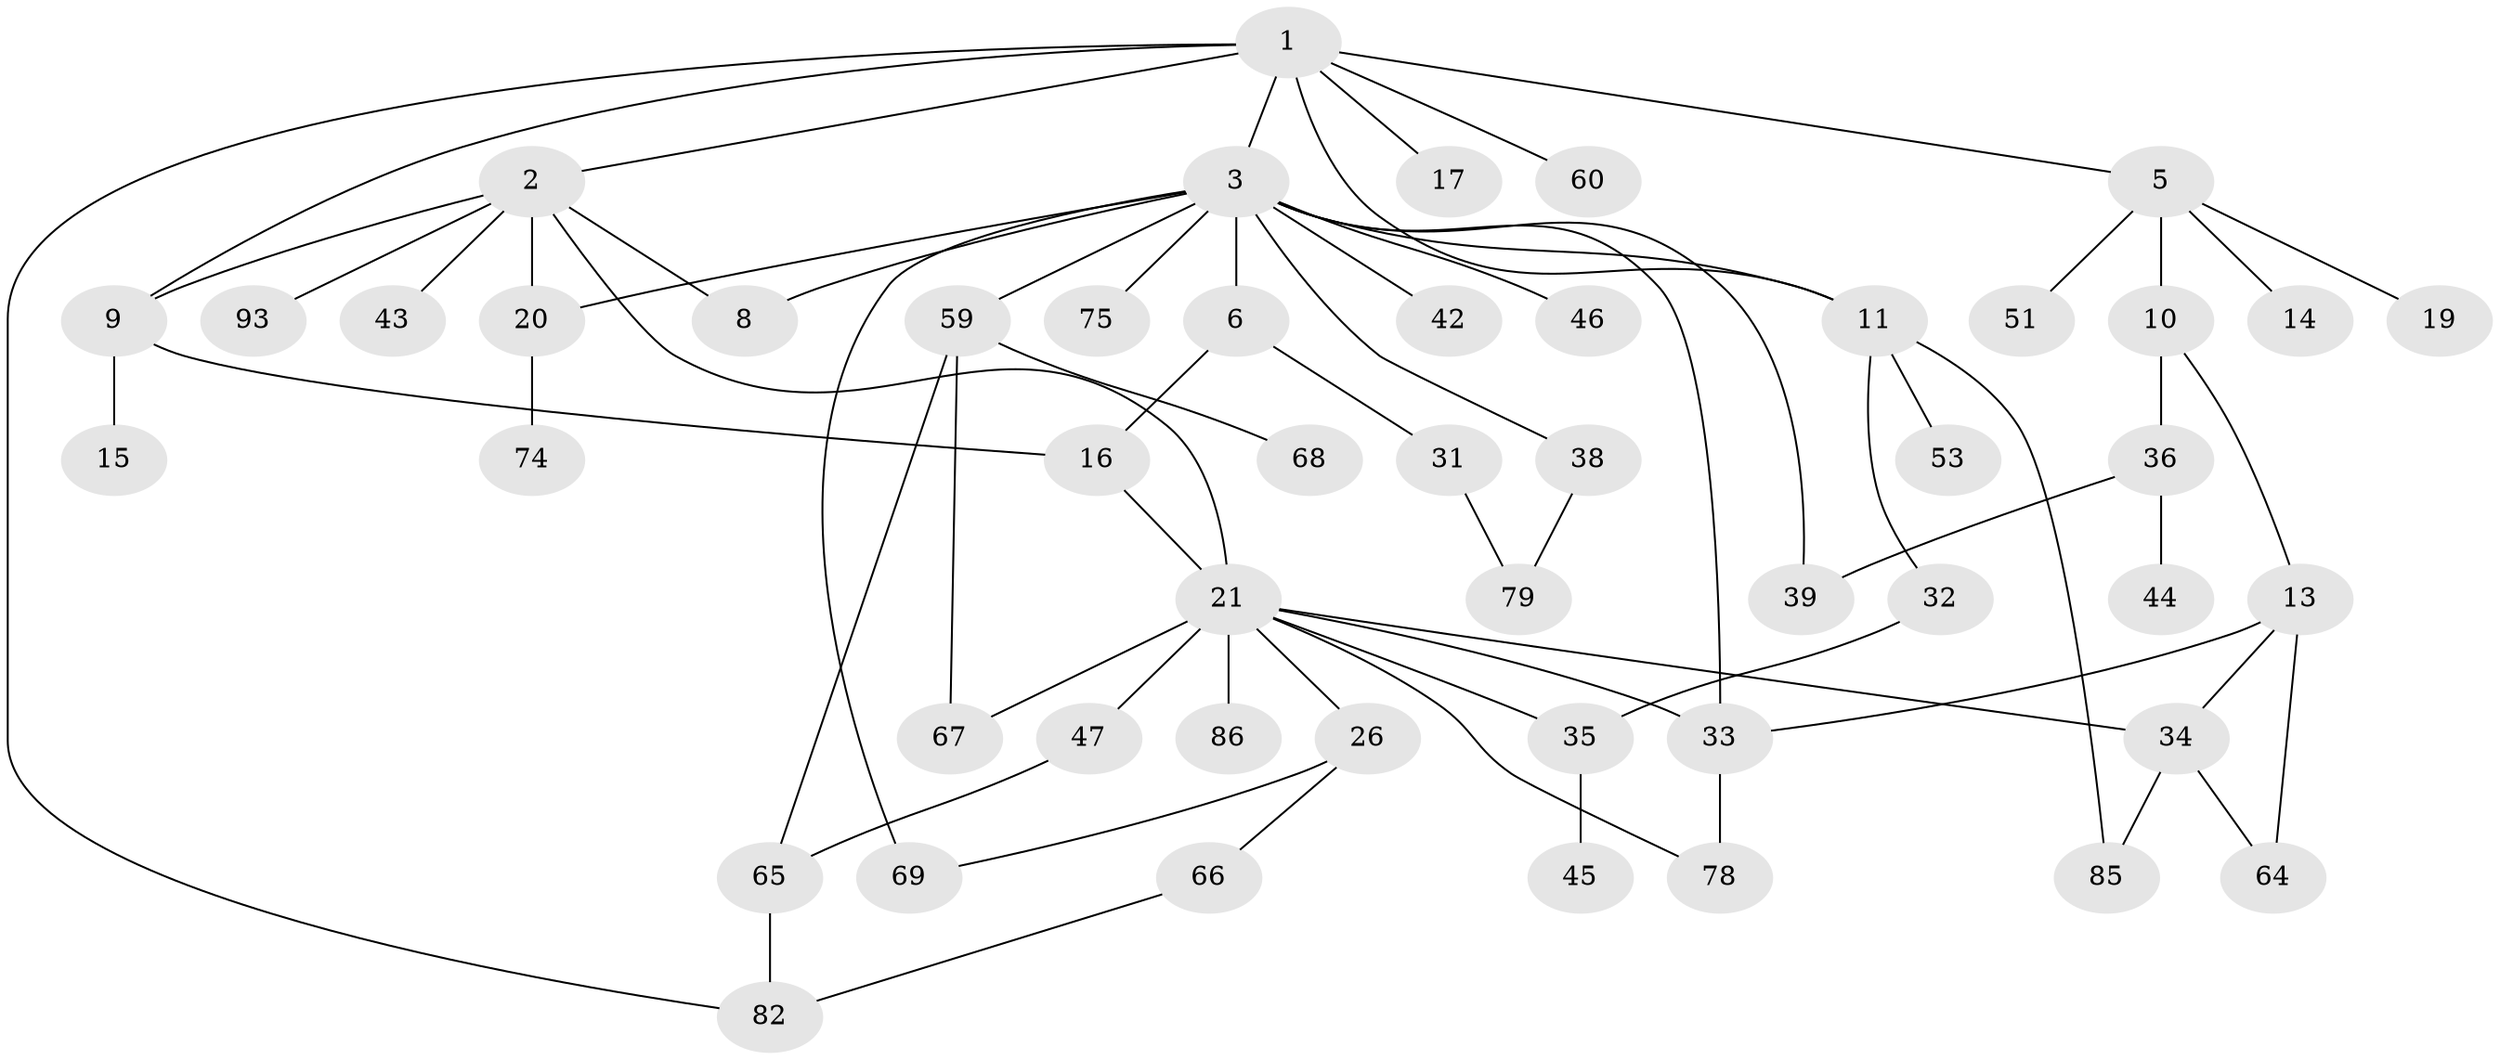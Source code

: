 // original degree distribution, {8: 0.009900990099009901, 7: 0.019801980198019802, 4: 0.06930693069306931, 6: 0.019801980198019802, 5: 0.0594059405940594, 3: 0.2079207920792079, 2: 0.32673267326732675, 1: 0.2871287128712871}
// Generated by graph-tools (version 1.1) at 2025/13/03/09/25 04:13:38]
// undirected, 50 vertices, 69 edges
graph export_dot {
graph [start="1"]
  node [color=gray90,style=filled];
  1 [super="+18"];
  2;
  3 [super="+4"];
  5;
  6;
  8 [super="+98"];
  9 [super="+76"];
  10 [super="+50+12"];
  11 [super="+29+101"];
  13;
  14;
  15;
  16 [super="+22"];
  17;
  19;
  20 [super="+30"];
  21 [super="+25+24+70+63"];
  26 [super="+52+48"];
  31 [super="+96"];
  32 [super="+49"];
  33 [super="+62+58"];
  34 [super="+61"];
  35 [super="+40"];
  36 [super="+94"];
  38 [super="+99"];
  39 [super="+41"];
  42;
  43;
  44;
  45 [super="+72"];
  46;
  47 [super="+54"];
  51;
  53 [super="+77"];
  59 [super="+84"];
  60;
  64 [super="+73"];
  65;
  66;
  67 [super="+88"];
  68;
  69 [super="+91"];
  74;
  75;
  78;
  79;
  82 [super="+83"];
  85 [super="+90"];
  86;
  93 [super="+95"];
  1 -- 2;
  1 -- 3;
  1 -- 5;
  1 -- 9;
  1 -- 17;
  1 -- 60;
  1 -- 82;
  1 -- 11;
  2 -- 8;
  2 -- 21;
  2 -- 43;
  2 -- 93;
  2 -- 9;
  2 -- 20;
  3 -- 6;
  3 -- 69 [weight=2];
  3 -- 33;
  3 -- 38;
  3 -- 39 [weight=2];
  3 -- 8;
  3 -- 42 [weight=2];
  3 -- 11;
  3 -- 75;
  3 -- 46;
  3 -- 20;
  3 -- 59 [weight=2];
  5 -- 10;
  5 -- 14;
  5 -- 19;
  5 -- 51;
  6 -- 16;
  6 -- 31;
  9 -- 15;
  9 -- 16;
  10 -- 36;
  10 -- 13;
  11 -- 32;
  11 -- 85;
  11 -- 53;
  13 -- 33;
  13 -- 64;
  13 -- 34;
  16 -- 21 [weight=2];
  20 -- 74;
  21 -- 35;
  21 -- 86;
  21 -- 34;
  21 -- 67;
  21 -- 26;
  21 -- 78;
  21 -- 47;
  21 -- 33;
  26 -- 66;
  26 -- 69;
  31 -- 79;
  32 -- 35;
  33 -- 78;
  34 -- 64;
  34 -- 85;
  35 -- 45;
  36 -- 44;
  36 -- 39;
  38 -- 79;
  47 -- 65;
  59 -- 65;
  59 -- 67;
  59 -- 68;
  65 -- 82;
  66 -- 82;
}
